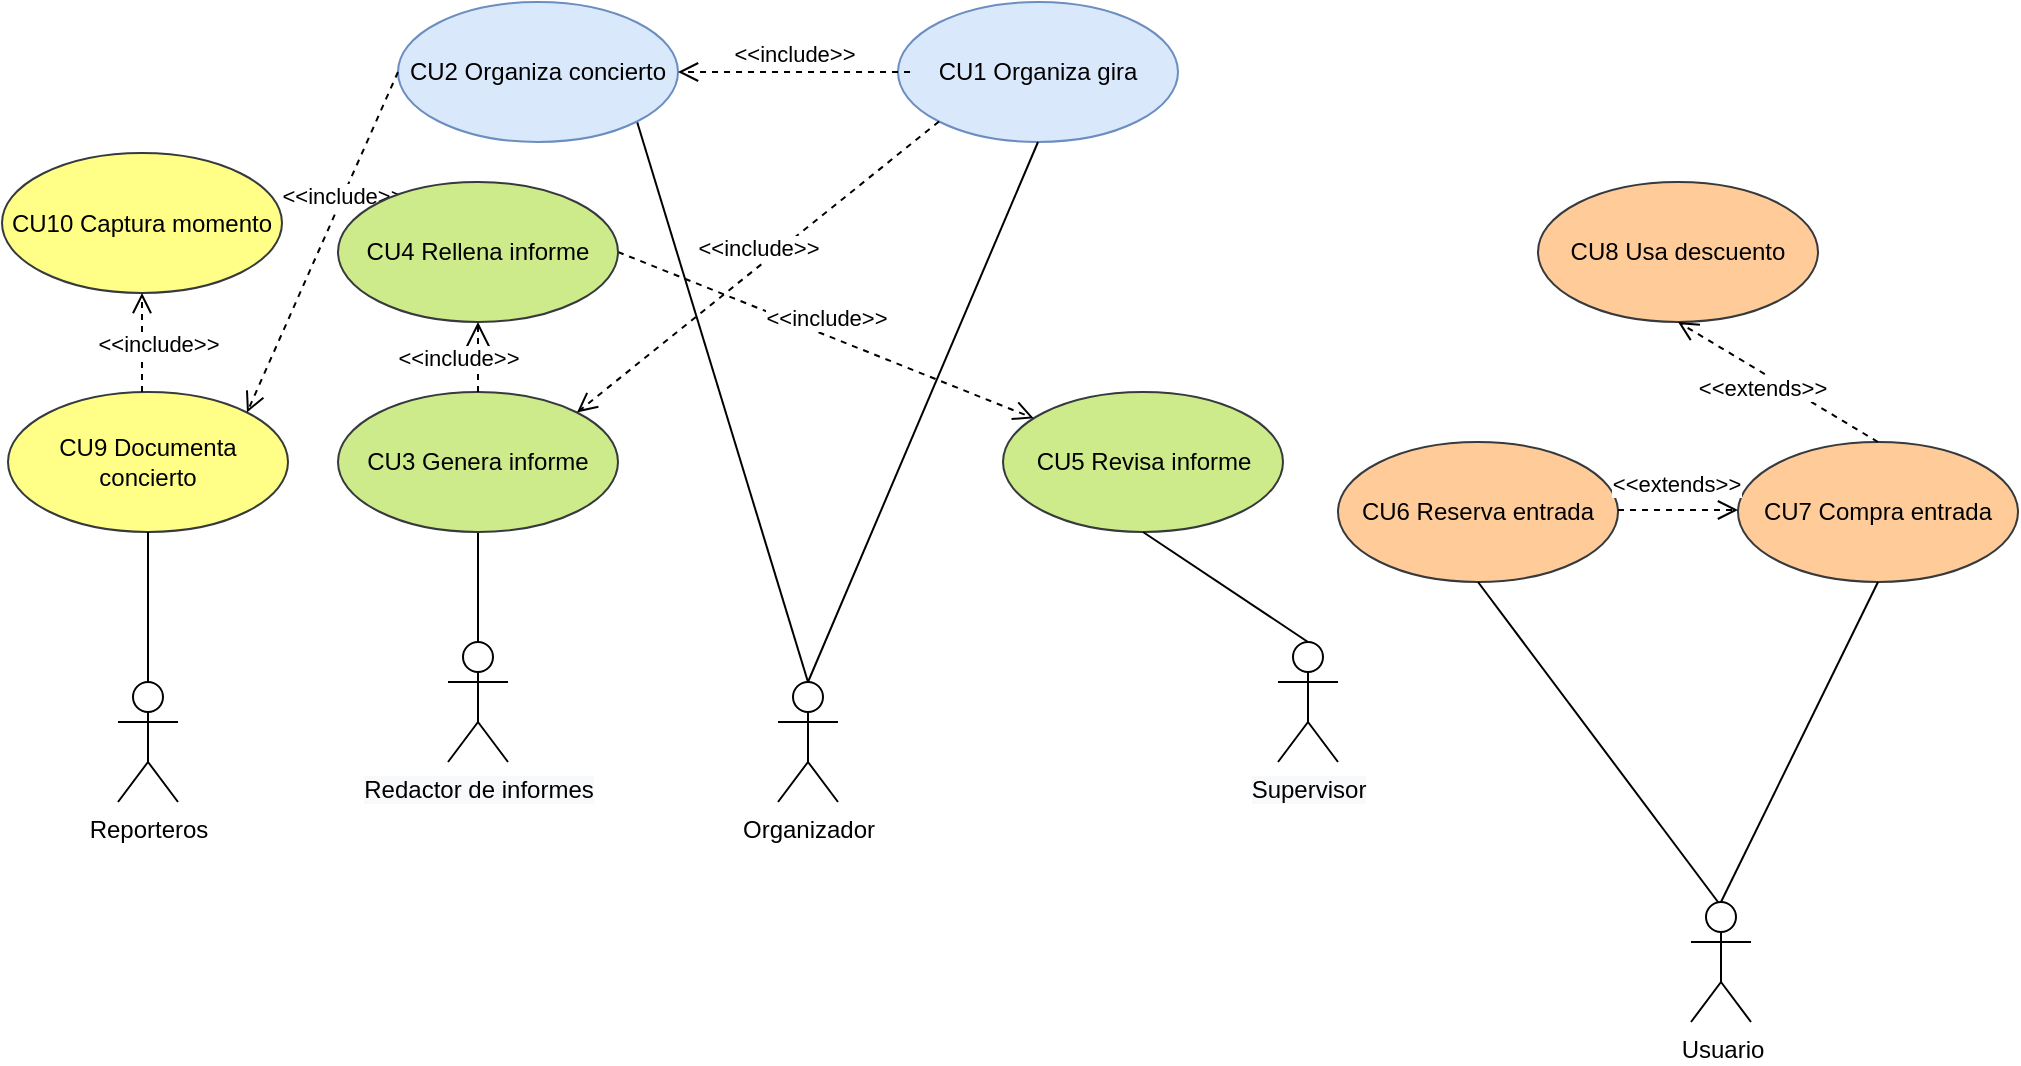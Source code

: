 <mxfile version="12.5.5"><diagram id="3O3d6EuvzvfL-3PUInVS" name="Page-1"><mxGraphModel dx="1695" dy="433" grid="1" gridSize="10" guides="1" tooltips="1" connect="1" arrows="1" fold="1" page="1" pageScale="1" pageWidth="827" pageHeight="1169" math="0" shadow="0"><root><mxCell id="0"/><mxCell id="1" parent="0"/><mxCell id="nuaYXLa20q4xmHUnbfTM-2" value="Organizador" style="shape=umlActor;verticalLabelPosition=bottom;labelBackgroundColor=#ffffff;verticalAlign=top;html=1;" parent="1" vertex="1"><mxGeometry x="340" y="430" width="30" height="60" as="geometry"/></mxCell><mxCell id="nuaYXLa20q4xmHUnbfTM-5" value="CU1 Organiza gira" style="ellipse;whiteSpace=wrap;html=1;fillColor=#dae8fc;strokeColor=#6c8ebf;" parent="1" vertex="1"><mxGeometry x="400" y="90" width="140" height="70" as="geometry"/></mxCell><mxCell id="RmNtNseV9Tw9WS6IUdGq-8" value="" style="edgeStyle=orthogonalEdgeStyle;rounded=0;orthogonalLoop=1;jettySize=auto;html=1;endArrow=none;endFill=0;" parent="1" source="nuaYXLa20q4xmHUnbfTM-7" target="nuaYXLa20q4xmHUnbfTM-15" edge="1"><mxGeometry relative="1" as="geometry"/></mxCell><mxCell id="nuaYXLa20q4xmHUnbfTM-7" value="&lt;span style=&quot;background-color: rgb(248 , 249 , 250)&quot;&gt;Redactor de informes&lt;br&gt;&lt;/span&gt;" style="shape=umlActor;verticalLabelPosition=bottom;labelBackgroundColor=#ffffff;verticalAlign=top;html=1;" parent="1" vertex="1"><mxGeometry x="175" y="410" width="30" height="60" as="geometry"/></mxCell><mxCell id="nuaYXLa20q4xmHUnbfTM-11" value="" style="html=1;verticalAlign=bottom;endArrow=none;entryX=1;entryY=1;entryDx=0;entryDy=0;exitX=0.5;exitY=0;exitDx=0;exitDy=0;exitPerimeter=0;strokeColor=#000000;endFill=0;" parent="1" source="nuaYXLa20q4xmHUnbfTM-2" target="nuaYXLa20q4xmHUnbfTM-14" edge="1"><mxGeometry width="80" relative="1" as="geometry"><mxPoint x="365" y="510" as="sourcePoint"/><mxPoint x="255" y="461.5" as="targetPoint"/></mxGeometry></mxCell><mxCell id="nuaYXLa20q4xmHUnbfTM-12" value="&lt;span style=&quot;background-color: rgb(248 , 249 , 250)&quot;&gt;Supervisor&lt;/span&gt;" style="shape=umlActor;verticalLabelPosition=bottom;labelBackgroundColor=#ffffff;verticalAlign=top;html=1;" parent="1" vertex="1"><mxGeometry x="590" y="410" width="30" height="60" as="geometry"/></mxCell><mxCell id="nuaYXLa20q4xmHUnbfTM-14" value="CU2 Organiza concierto&lt;span style=&quot;color: rgba(0 , 0 , 0 , 0) ; font-family: monospace ; font-size: 0px ; white-space: nowrap&quot;&gt;%3CmxGraphModel%3E%3Croot%3E%3CmxCell%20id%3D%220%22%2F%3E%3CmxCell%20id%3D%221%22%20parent%3D%220%22%2F%3E%3CmxCell%20id%3D%222%22%20value%3D%22Organizar%20conciertos%22%20style%3D%22ellipse%3BwhiteSpace%3Dwrap%3Bhtml%3D1%3B%22%20vertex%3D%221%22%20parent%3D%221%22%3E%3CmxGeometry%20x%3D%22295%22%20y%3D%22210%22%20width%3D%22140%22%20height%3D%2270%22%20as%3D%22geometry%22%2F%3E%3C%2FmxCell%3E%3C%2Froot%3E%3C%2FmxGraphModel%3E&lt;/span&gt;" style="ellipse;whiteSpace=wrap;html=1;fillColor=#dae8fc;strokeColor=#6c8ebf;" parent="1" vertex="1"><mxGeometry x="150" y="90" width="140" height="70" as="geometry"/></mxCell><mxCell id="nuaYXLa20q4xmHUnbfTM-15" value="CU3 Genera informe" style="ellipse;whiteSpace=wrap;html=1;fillColor=#cdeb8b;strokeColor=#36393d;" parent="1" vertex="1"><mxGeometry x="120" y="285" width="140" height="70" as="geometry"/></mxCell><mxCell id="nuaYXLa20q4xmHUnbfTM-16" value="CU5 Revisa informe" style="ellipse;whiteSpace=wrap;html=1;fillColor=#cdeb8b;strokeColor=#36393d;" parent="1" vertex="1"><mxGeometry x="452.5" y="285" width="140" height="70" as="geometry"/></mxCell><mxCell id="nuaYXLa20q4xmHUnbfTM-18" value="Usuario" style="shape=umlActor;verticalLabelPosition=bottom;labelBackgroundColor=#ffffff;verticalAlign=top;html=1;" parent="1" vertex="1"><mxGeometry x="796.5" y="540" width="30" height="60" as="geometry"/></mxCell><mxCell id="nuaYXLa20q4xmHUnbfTM-22" value="CU7 Compra entrada" style="ellipse;whiteSpace=wrap;html=1;fillColor=#ffcc99;strokeColor=#36393d;" parent="1" vertex="1"><mxGeometry x="820" y="310" width="140" height="70" as="geometry"/></mxCell><mxCell id="nuaYXLa20q4xmHUnbfTM-23" value="Reporteros" style="shape=umlActor;verticalLabelPosition=bottom;labelBackgroundColor=#ffffff;verticalAlign=top;html=1;" parent="1" vertex="1"><mxGeometry x="10" y="430" width="30" height="60" as="geometry"/></mxCell><mxCell id="nuaYXLa20q4xmHUnbfTM-25" value="CU9 Documenta concierto" style="ellipse;whiteSpace=wrap;html=1;fillColor=#ffff88;strokeColor=#36393d;" parent="1" vertex="1"><mxGeometry x="-45" y="285" width="140" height="70" as="geometry"/></mxCell><mxCell id="nuaYXLa20q4xmHUnbfTM-31" value="" style="html=1;verticalAlign=bottom;endArrow=none;entryX=0.5;entryY=1;entryDx=0;entryDy=0;exitX=0.5;exitY=0;exitDx=0;exitDy=0;exitPerimeter=0;strokeColor=#000000;endFill=0;" parent="1" source="nuaYXLa20q4xmHUnbfTM-23" target="nuaYXLa20q4xmHUnbfTM-25" edge="1"><mxGeometry width="80" relative="1" as="geometry"><mxPoint x="25" y="391" as="sourcePoint"/><mxPoint x="90" y="355" as="targetPoint"/></mxGeometry></mxCell><mxCell id="nuaYXLa20q4xmHUnbfTM-32" value="" style="html=1;verticalAlign=bottom;endArrow=none;entryX=0.5;entryY=1;entryDx=0;entryDy=0;exitX=0.5;exitY=0;exitDx=0;exitDy=0;exitPerimeter=0;strokeColor=#000000;endFill=0;" parent="1" source="nuaYXLa20q4xmHUnbfTM-18" target="nuaYXLa20q4xmHUnbfTM-22" edge="1"><mxGeometry width="80" relative="1" as="geometry"><mxPoint x="826" y="520" as="sourcePoint"/><mxPoint x="906" y="520" as="targetPoint"/></mxGeometry></mxCell><mxCell id="nuaYXLa20q4xmHUnbfTM-34" value="" style="html=1;verticalAlign=bottom;endArrow=none;entryX=0.5;entryY=1;entryDx=0;entryDy=0;exitX=0.5;exitY=0;exitDx=0;exitDy=0;exitPerimeter=0;strokeColor=#000000;endFill=0;" parent="1" source="nuaYXLa20q4xmHUnbfTM-12" target="nuaYXLa20q4xmHUnbfTM-16" edge="1"><mxGeometry width="80" relative="1" as="geometry"><mxPoint x="605" y="389" as="sourcePoint"/><mxPoint x="685" y="389" as="targetPoint"/></mxGeometry></mxCell><mxCell id="nuaYXLa20q4xmHUnbfTM-43" value="CU10 Captura momento" style="ellipse;whiteSpace=wrap;html=1;fillColor=#ffff88;strokeColor=#36393d;" parent="1" vertex="1"><mxGeometry x="-48" y="165.5" width="140" height="70" as="geometry"/></mxCell><mxCell id="nuaYXLa20q4xmHUnbfTM-48" value="&amp;lt;&amp;lt;include&amp;gt;&amp;gt;" style="html=1;verticalAlign=bottom;endArrow=open;dashed=1;endSize=8;entryX=0.5;entryY=1;entryDx=0;entryDy=0;" parent="1" target="nuaYXLa20q4xmHUnbfTM-43" edge="1"><mxGeometry x="-0.394" y="-8" relative="1" as="geometry"><mxPoint x="22" y="285" as="sourcePoint"/><mxPoint x="-58" y="285" as="targetPoint"/><mxPoint as="offset"/></mxGeometry></mxCell><mxCell id="nuaYXLa20q4xmHUnbfTM-49" value="&amp;lt;&amp;lt;include&amp;gt;&amp;gt;" style="html=1;verticalAlign=bottom;endArrow=open;dashed=1;endSize=8;exitX=1;exitY=0.5;exitDx=0;exitDy=0;" parent="1" source="pA51o2gMli8Nh-Y6v9TG-1" target="nuaYXLa20q4xmHUnbfTM-16" edge="1"><mxGeometry relative="1" as="geometry"><mxPoint x="190" y="285" as="sourcePoint"/><mxPoint x="240" y="170" as="targetPoint"/></mxGeometry></mxCell><mxCell id="nuaYXLa20q4xmHUnbfTM-50" value="&amp;lt;&amp;lt;include&amp;gt;&amp;gt;" style="html=1;verticalAlign=bottom;endArrow=open;dashed=1;endSize=8;exitX=0.043;exitY=0.5;exitDx=0;exitDy=0;exitPerimeter=0;entryX=1;entryY=0.5;entryDx=0;entryDy=0;" parent="1" source="nuaYXLa20q4xmHUnbfTM-5" edge="1" target="nuaYXLa20q4xmHUnbfTM-14"><mxGeometry relative="1" as="geometry"><mxPoint x="340" y="310" as="sourcePoint"/><mxPoint x="318" y="235" as="targetPoint"/></mxGeometry></mxCell><mxCell id="RmNtNseV9Tw9WS6IUdGq-9" value="" style="html=1;verticalAlign=bottom;endArrow=none;entryX=0.5;entryY=1;entryDx=0;entryDy=0;exitX=0.5;exitY=0;exitDx=0;exitDy=0;exitPerimeter=0;strokeColor=#000000;endFill=0;" parent="1" source="nuaYXLa20q4xmHUnbfTM-2" target="nuaYXLa20q4xmHUnbfTM-5" edge="1"><mxGeometry width="80" relative="1" as="geometry"><mxPoint x="360" y="540" as="sourcePoint"/><mxPoint x="255" y="280.5" as="targetPoint"/></mxGeometry></mxCell><mxCell id="RmNtNseV9Tw9WS6IUdGq-10" value="&amp;lt;&amp;lt;include&amp;gt;&amp;gt;" style="html=1;verticalAlign=bottom;endArrow=open;dashed=1;endSize=8;exitX=0;exitY=1;exitDx=0;exitDy=0;entryX=1;entryY=0;entryDx=0;entryDy=0;" parent="1" source="nuaYXLa20q4xmHUnbfTM-5" target="nuaYXLa20q4xmHUnbfTM-15" edge="1"><mxGeometry relative="1" as="geometry"><mxPoint x="284" y="290" as="sourcePoint"/><mxPoint x="476.5" y="290" as="targetPoint"/></mxGeometry></mxCell><mxCell id="RmNtNseV9Tw9WS6IUdGq-12" value="CU6 Reserva entrada" style="ellipse;whiteSpace=wrap;html=1;fillColor=#ffcc99;strokeColor=#36393d;" parent="1" vertex="1"><mxGeometry x="620" y="310" width="140" height="70" as="geometry"/></mxCell><mxCell id="RmNtNseV9Tw9WS6IUdGq-13" value="" style="html=1;verticalAlign=bottom;endArrow=none;entryX=0.5;entryY=1;entryDx=0;entryDy=0;strokeColor=#000000;endFill=0;" parent="1" target="RmNtNseV9Tw9WS6IUdGq-12" edge="1"><mxGeometry width="80" relative="1" as="geometry"><mxPoint x="810" y="540" as="sourcePoint"/><mxPoint x="892" y="390" as="targetPoint"/></mxGeometry></mxCell><mxCell id="RmNtNseV9Tw9WS6IUdGq-15" value="&amp;lt;&amp;lt;include&amp;gt;&amp;gt;" style="html=1;verticalAlign=bottom;endArrow=open;dashed=1;endSize=8;exitX=0;exitY=0.5;exitDx=0;exitDy=0;entryX=1;entryY=0;entryDx=0;entryDy=0;" parent="1" source="nuaYXLa20q4xmHUnbfTM-14" target="nuaYXLa20q4xmHUnbfTM-25" edge="1"><mxGeometry x="-0.177" y="3" relative="1" as="geometry"><mxPoint x="175.02" y="229.5" as="sourcePoint"/><mxPoint x="104.5" y="229" as="targetPoint"/><mxPoint as="offset"/></mxGeometry></mxCell><mxCell id="RmNtNseV9Tw9WS6IUdGq-17" value="&amp;lt;&amp;lt;extends&amp;gt;&amp;gt;" style="html=1;verticalAlign=bottom;endArrow=open;dashed=1;endSize=8;" parent="1" edge="1"><mxGeometry y="4" relative="1" as="geometry"><mxPoint x="760" y="344" as="sourcePoint"/><mxPoint x="820" y="344" as="targetPoint"/><mxPoint x="-1" as="offset"/></mxGeometry></mxCell><mxCell id="RmNtNseV9Tw9WS6IUdGq-27" value="CU8 Usa descuento" style="ellipse;whiteSpace=wrap;html=1;fillColor=#ffcc99;strokeColor=#36393d;" parent="1" vertex="1"><mxGeometry x="720" y="180" width="140" height="70" as="geometry"/></mxCell><mxCell id="RmNtNseV9Tw9WS6IUdGq-28" value="&amp;lt;&amp;lt;extends&amp;gt;&amp;gt;" style="html=1;verticalAlign=bottom;endArrow=open;dashed=1;endSize=8;exitX=0.5;exitY=0;exitDx=0;exitDy=0;entryX=0.5;entryY=1;entryDx=0;entryDy=0;" parent="1" source="nuaYXLa20q4xmHUnbfTM-22" target="RmNtNseV9Tw9WS6IUdGq-27" edge="1"><mxGeometry y="14" relative="1" as="geometry"><mxPoint x="770.0" y="354" as="sourcePoint"/><mxPoint x="830.0" y="354" as="targetPoint"/><mxPoint x="-1" as="offset"/></mxGeometry></mxCell><mxCell id="pA51o2gMli8Nh-Y6v9TG-1" value="CU4 Rellena informe" style="ellipse;whiteSpace=wrap;html=1;fillColor=#cdeb8b;strokeColor=#36393d;" vertex="1" parent="1"><mxGeometry x="120" y="180" width="140" height="70" as="geometry"/></mxCell><mxCell id="pA51o2gMli8Nh-Y6v9TG-2" value="&amp;lt;&amp;lt;include&amp;gt;&amp;gt;" style="endArrow=open;endSize=12;dashed=1;html=1;exitX=0.5;exitY=0;exitDx=0;exitDy=0;entryX=0.5;entryY=1;entryDx=0;entryDy=0;" edge="1" parent="1" source="nuaYXLa20q4xmHUnbfTM-15" target="pA51o2gMli8Nh-Y6v9TG-1"><mxGeometry y="10" width="160" relative="1" as="geometry"><mxPoint x="205" y="400" as="sourcePoint"/><mxPoint x="365" y="400" as="targetPoint"/><mxPoint as="offset"/></mxGeometry></mxCell></root></mxGraphModel></diagram></mxfile>